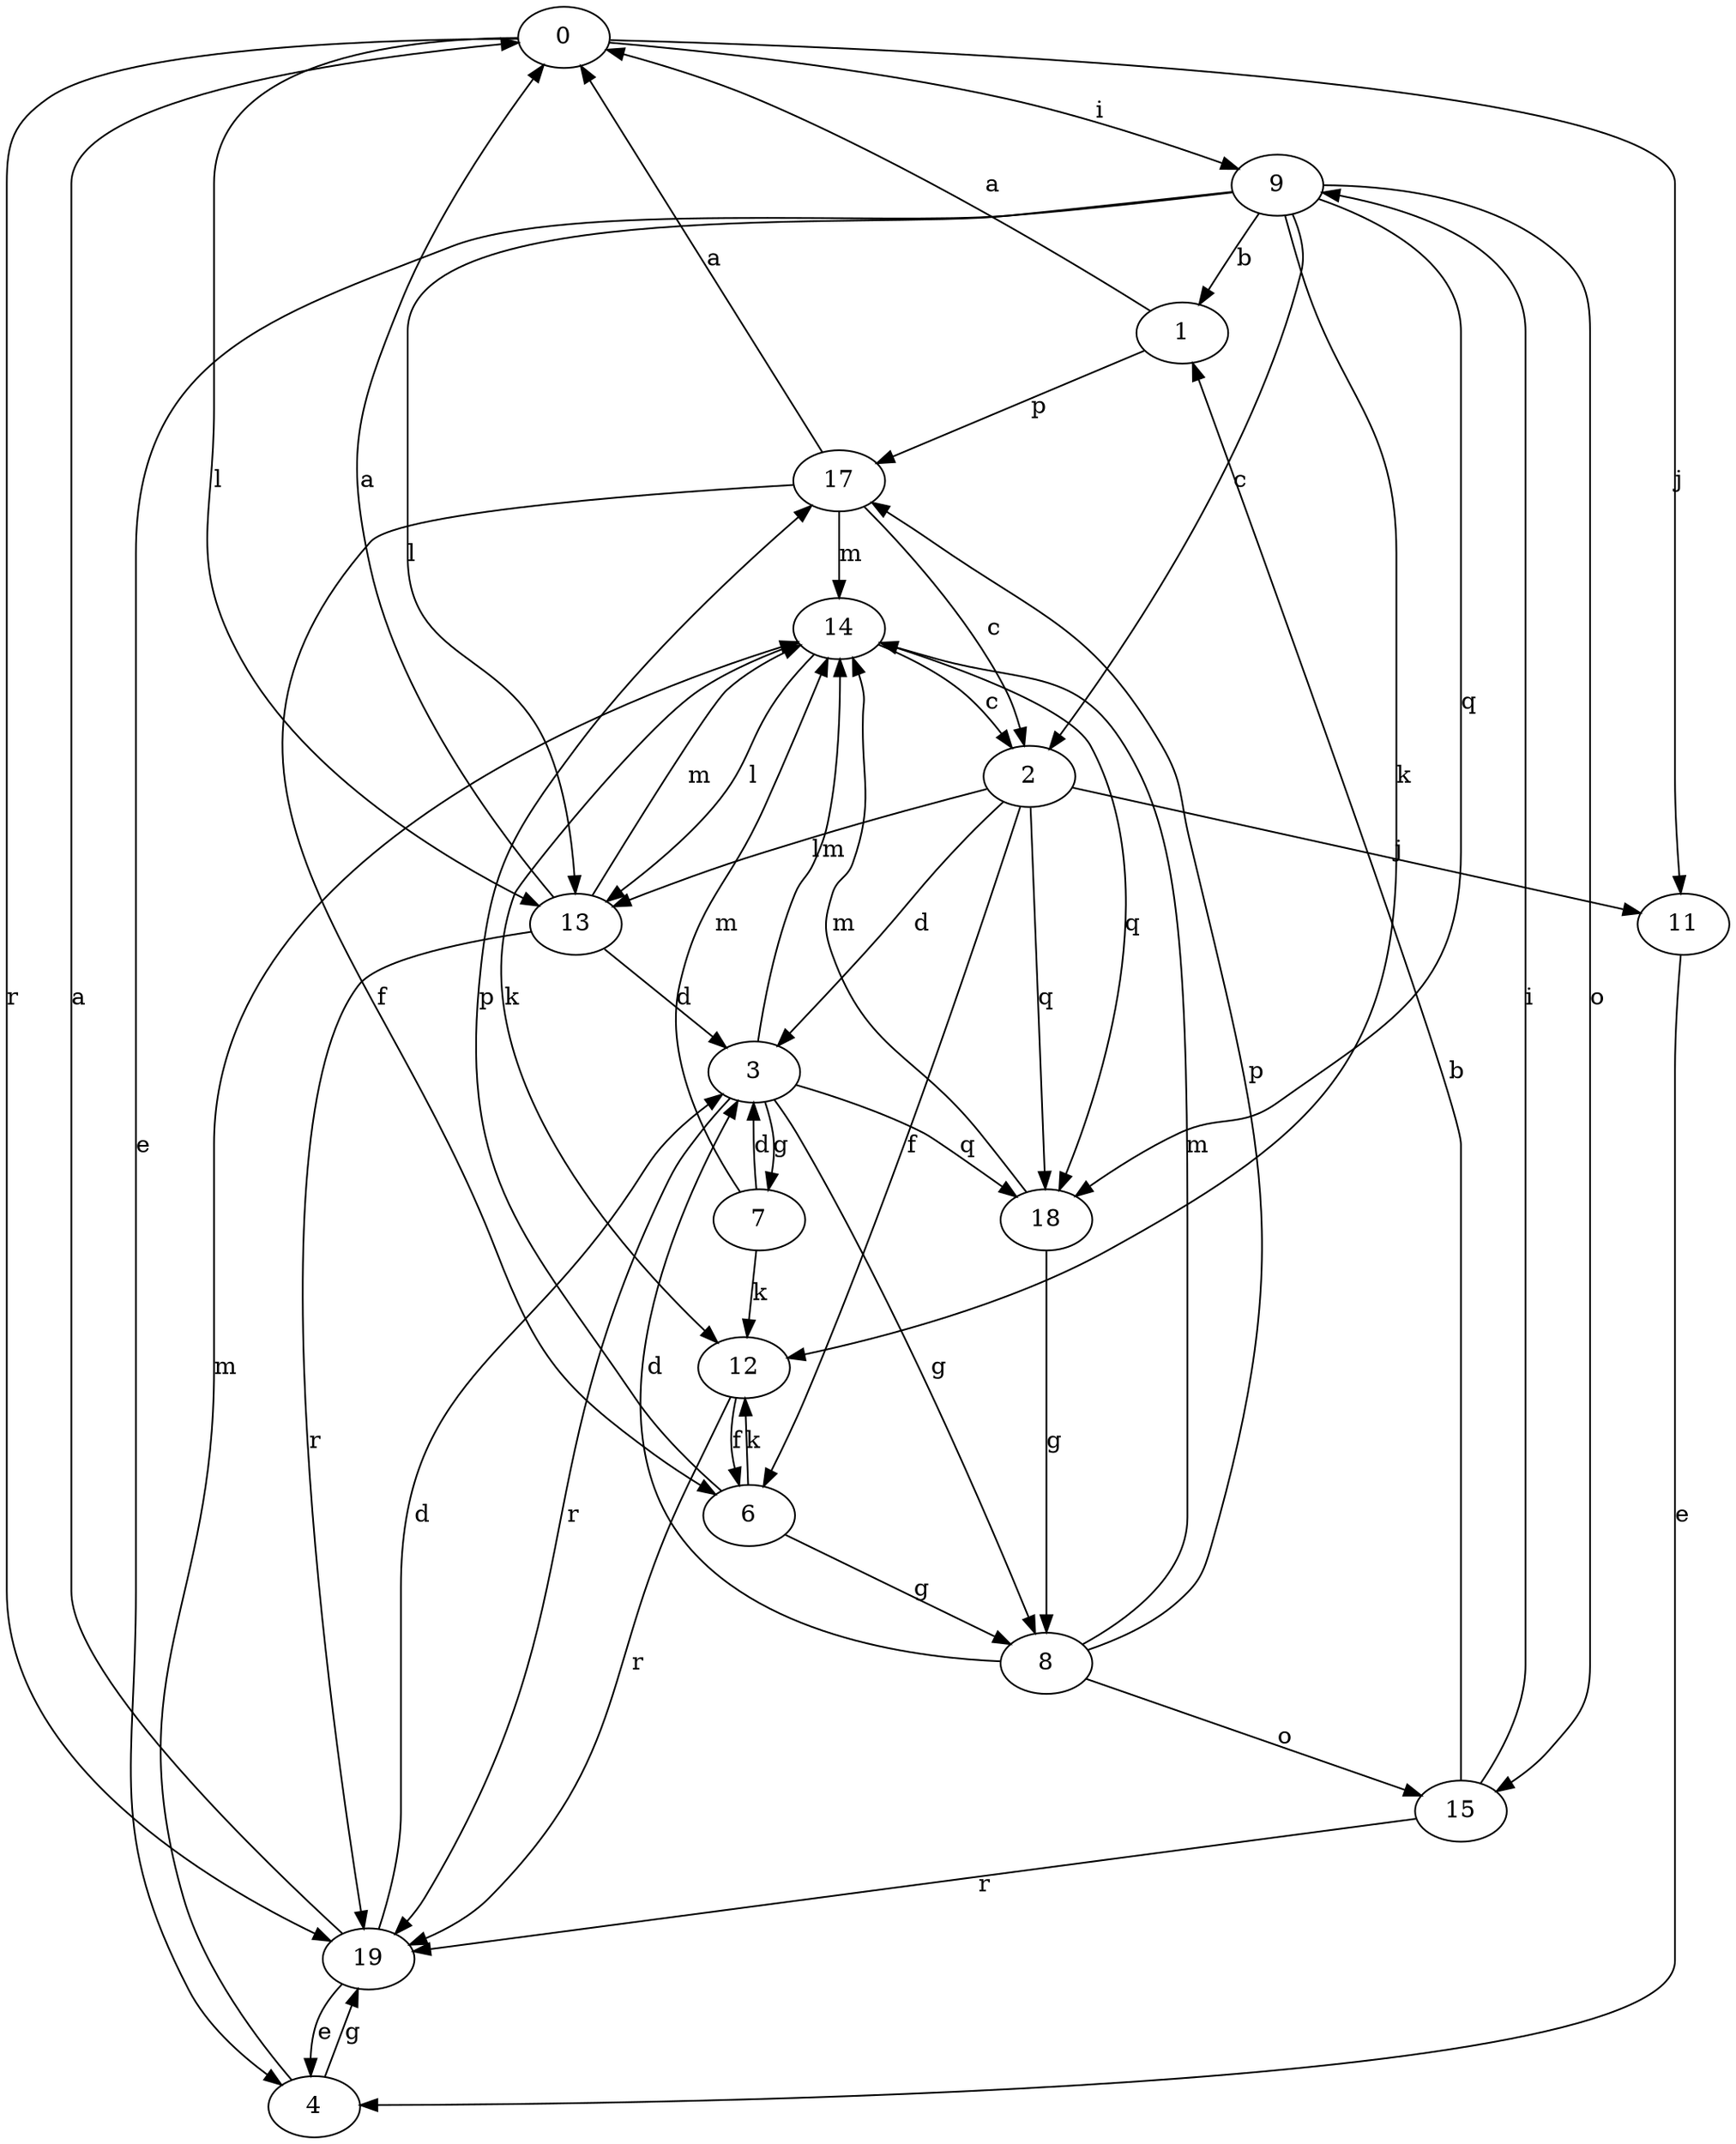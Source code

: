 strict digraph  {
0;
1;
2;
3;
4;
6;
7;
8;
9;
11;
12;
13;
14;
15;
17;
18;
19;
0 -> 9  [label=i];
0 -> 11  [label=j];
0 -> 13  [label=l];
0 -> 19  [label=r];
1 -> 0  [label=a];
1 -> 17  [label=p];
2 -> 3  [label=d];
2 -> 6  [label=f];
2 -> 11  [label=j];
2 -> 13  [label=l];
2 -> 18  [label=q];
3 -> 7  [label=g];
3 -> 8  [label=g];
3 -> 14  [label=m];
3 -> 18  [label=q];
3 -> 19  [label=r];
4 -> 14  [label=m];
4 -> 19  [label=g];
6 -> 8  [label=g];
6 -> 12  [label=k];
6 -> 17  [label=p];
7 -> 3  [label=d];
7 -> 12  [label=k];
7 -> 14  [label=m];
8 -> 3  [label=d];
8 -> 14  [label=m];
8 -> 15  [label=o];
8 -> 17  [label=p];
9 -> 1  [label=b];
9 -> 2  [label=c];
9 -> 4  [label=e];
9 -> 12  [label=k];
9 -> 13  [label=l];
9 -> 15  [label=o];
9 -> 18  [label=q];
11 -> 4  [label=e];
12 -> 6  [label=f];
12 -> 19  [label=r];
13 -> 0  [label=a];
13 -> 3  [label=d];
13 -> 14  [label=m];
13 -> 19  [label=r];
14 -> 2  [label=c];
14 -> 12  [label=k];
14 -> 13  [label=l];
14 -> 18  [label=q];
15 -> 1  [label=b];
15 -> 9  [label=i];
15 -> 19  [label=r];
17 -> 0  [label=a];
17 -> 2  [label=c];
17 -> 6  [label=f];
17 -> 14  [label=m];
18 -> 8  [label=g];
18 -> 14  [label=m];
19 -> 0  [label=a];
19 -> 3  [label=d];
19 -> 4  [label=e];
}
